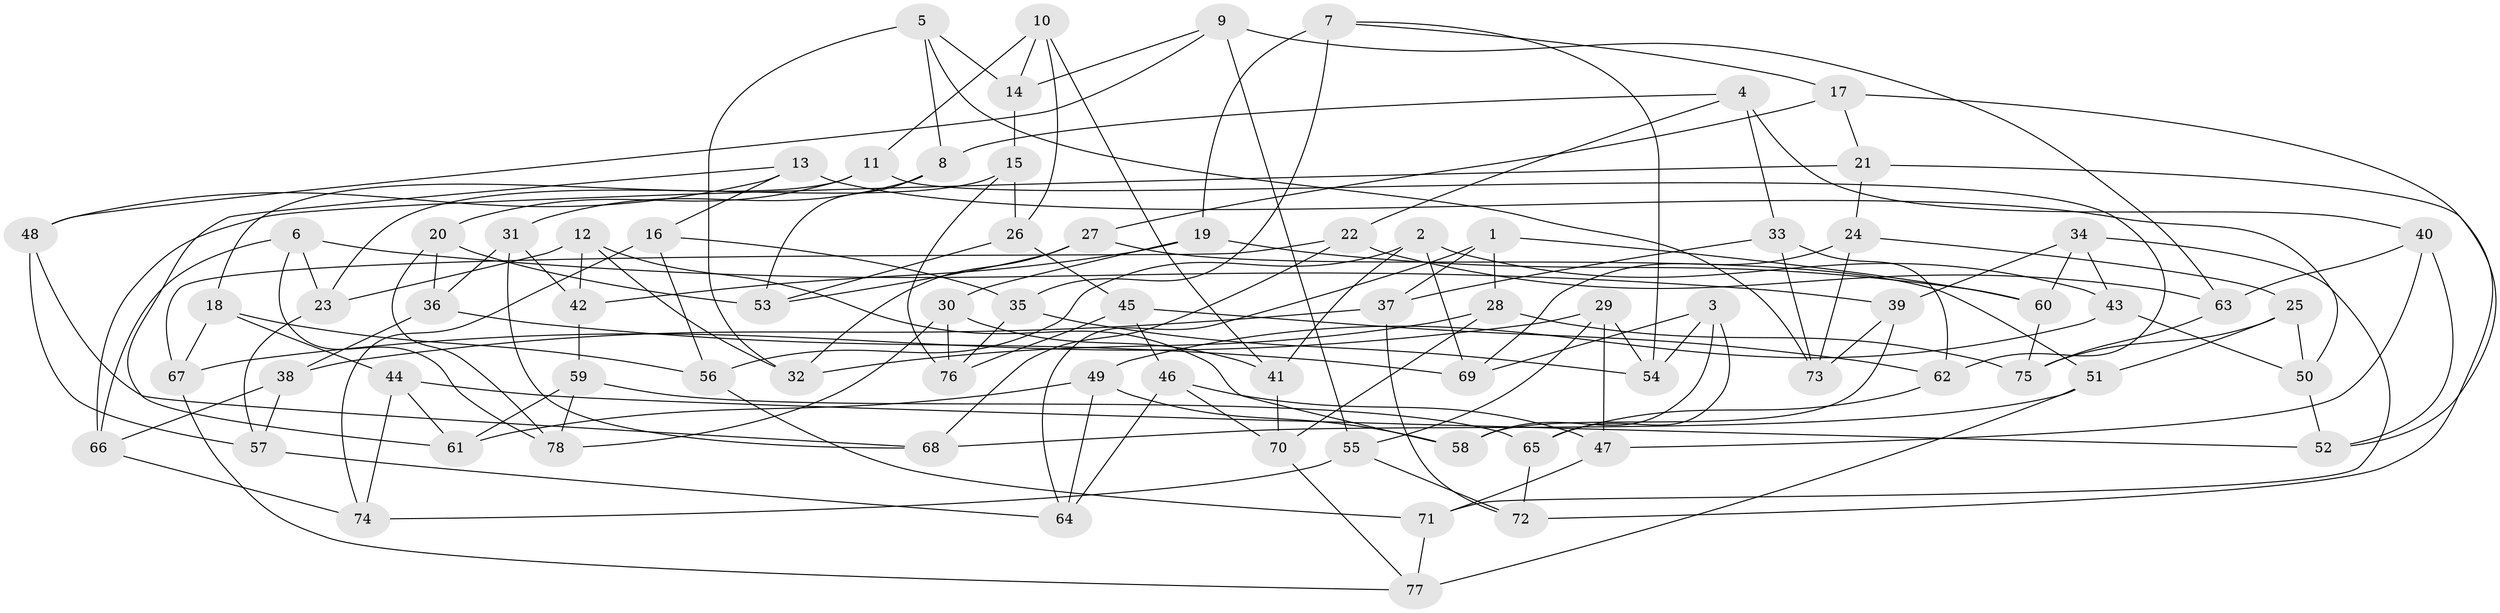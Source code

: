 // coarse degree distribution, {6: 0.125, 10: 0.16666666666666666, 9: 0.25, 5: 0.125, 4: 0.20833333333333334, 7: 0.125}
// Generated by graph-tools (version 1.1) at 2025/53/03/04/25 22:53:57]
// undirected, 78 vertices, 156 edges
graph export_dot {
  node [color=gray90,style=filled];
  1;
  2;
  3;
  4;
  5;
  6;
  7;
  8;
  9;
  10;
  11;
  12;
  13;
  14;
  15;
  16;
  17;
  18;
  19;
  20;
  21;
  22;
  23;
  24;
  25;
  26;
  27;
  28;
  29;
  30;
  31;
  32;
  33;
  34;
  35;
  36;
  37;
  38;
  39;
  40;
  41;
  42;
  43;
  44;
  45;
  46;
  47;
  48;
  49;
  50;
  51;
  52;
  53;
  54;
  55;
  56;
  57;
  58;
  59;
  60;
  61;
  62;
  63;
  64;
  65;
  66;
  67;
  68;
  69;
  70;
  71;
  72;
  73;
  74;
  75;
  76;
  77;
  78;
  1 -- 60;
  1 -- 37;
  1 -- 64;
  1 -- 28;
  2 -- 41;
  2 -- 43;
  2 -- 69;
  2 -- 56;
  3 -- 54;
  3 -- 65;
  3 -- 69;
  3 -- 58;
  4 -- 8;
  4 -- 40;
  4 -- 33;
  4 -- 22;
  5 -- 8;
  5 -- 32;
  5 -- 14;
  5 -- 73;
  6 -- 39;
  6 -- 78;
  6 -- 66;
  6 -- 23;
  7 -- 35;
  7 -- 17;
  7 -- 54;
  7 -- 19;
  8 -- 31;
  8 -- 53;
  9 -- 55;
  9 -- 63;
  9 -- 14;
  9 -- 48;
  10 -- 14;
  10 -- 11;
  10 -- 41;
  10 -- 26;
  11 -- 20;
  11 -- 62;
  11 -- 18;
  12 -- 32;
  12 -- 42;
  12 -- 23;
  12 -- 58;
  13 -- 16;
  13 -- 48;
  13 -- 50;
  13 -- 61;
  14 -- 15;
  15 -- 26;
  15 -- 23;
  15 -- 76;
  16 -- 56;
  16 -- 74;
  16 -- 35;
  17 -- 21;
  17 -- 52;
  17 -- 27;
  18 -- 44;
  18 -- 56;
  18 -- 67;
  19 -- 42;
  19 -- 60;
  19 -- 30;
  20 -- 78;
  20 -- 53;
  20 -- 36;
  21 -- 66;
  21 -- 72;
  21 -- 24;
  22 -- 67;
  22 -- 68;
  22 -- 63;
  23 -- 57;
  24 -- 25;
  24 -- 73;
  24 -- 69;
  25 -- 51;
  25 -- 50;
  25 -- 75;
  26 -- 53;
  26 -- 45;
  27 -- 32;
  27 -- 53;
  27 -- 51;
  28 -- 32;
  28 -- 75;
  28 -- 70;
  29 -- 54;
  29 -- 67;
  29 -- 47;
  29 -- 55;
  30 -- 76;
  30 -- 78;
  30 -- 41;
  31 -- 36;
  31 -- 68;
  31 -- 42;
  33 -- 37;
  33 -- 62;
  33 -- 73;
  34 -- 71;
  34 -- 39;
  34 -- 60;
  34 -- 43;
  35 -- 76;
  35 -- 54;
  36 -- 69;
  36 -- 38;
  37 -- 38;
  37 -- 72;
  38 -- 57;
  38 -- 66;
  39 -- 58;
  39 -- 73;
  40 -- 47;
  40 -- 63;
  40 -- 52;
  41 -- 70;
  42 -- 59;
  43 -- 50;
  43 -- 49;
  44 -- 74;
  44 -- 52;
  44 -- 61;
  45 -- 76;
  45 -- 46;
  45 -- 62;
  46 -- 70;
  46 -- 47;
  46 -- 64;
  47 -- 71;
  48 -- 68;
  48 -- 57;
  49 -- 58;
  49 -- 64;
  49 -- 61;
  50 -- 52;
  51 -- 68;
  51 -- 77;
  55 -- 72;
  55 -- 74;
  56 -- 71;
  57 -- 64;
  59 -- 61;
  59 -- 65;
  59 -- 78;
  60 -- 75;
  62 -- 65;
  63 -- 75;
  65 -- 72;
  66 -- 74;
  67 -- 77;
  70 -- 77;
  71 -- 77;
}
